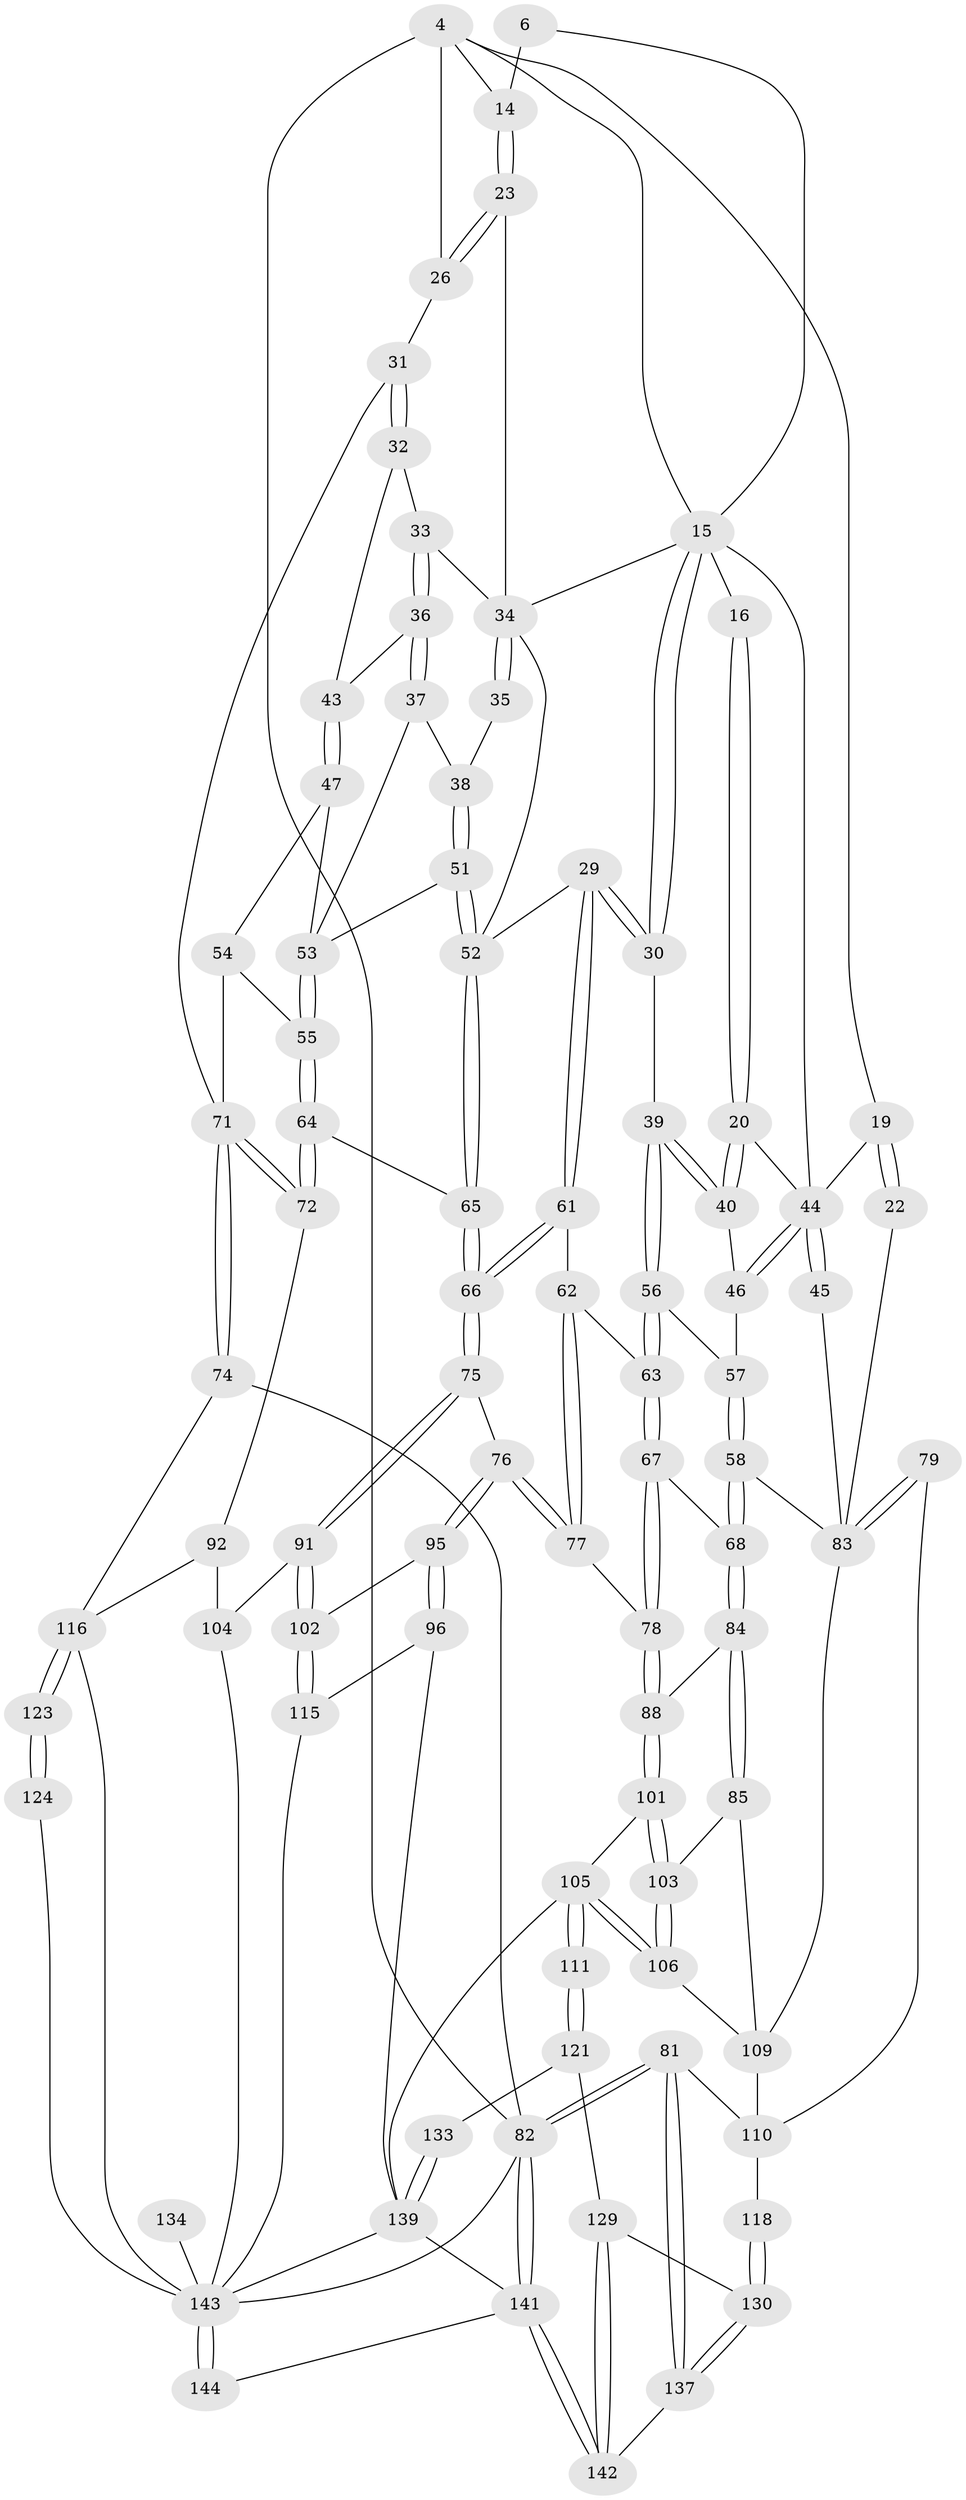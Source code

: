 // original degree distribution, {3: 0.020833333333333332, 4: 0.22916666666666666, 6: 0.22916666666666666, 5: 0.5208333333333334}
// Generated by graph-tools (version 1.1) at 2025/06/03/04/25 22:06:37]
// undirected, 86 vertices, 197 edges
graph export_dot {
graph [start="1"]
  node [color=gray90,style=filled];
  4 [pos="+0+0",super="+3"];
  6 [pos="+0.4442497638701757+0.10776627149499737",super="+1"];
  14 [pos="+0.6522415809479092+0.025644307570303195",super="+2"];
  15 [pos="+0.27342290107093137+0.20246440554681808",super="+13"];
  16 [pos="+0.264765953467806+0.2031240280543667"];
  19 [pos="+0.06064758944309893+0.16096674798324673",super="+11"];
  20 [pos="+0.19839183682031597+0.23724797628104577"];
  22 [pos="+0+0.1210076840761411"];
  23 [pos="+0.6678901770811457+0.08271654592126011"];
  26 [pos="+1+0.06398288767267711"];
  29 [pos="+0.48555837689417947+0.3351841492175608"];
  30 [pos="+0.3504408005381963+0.3333908216268771"];
  31 [pos="+1+0.067968472796893"];
  32 [pos="+0.960229868623694+0.17479248962689936"];
  33 [pos="+0.8083776971047713+0.19541555542987563"];
  34 [pos="+0.6969410454514026+0.16745704254686905",super="+27"];
  35 [pos="+0.7152310402315001+0.2998906885421037"];
  36 [pos="+0.8115477609854405+0.30988828811342056"];
  37 [pos="+0.721885248213637+0.31266678563733663"];
  38 [pos="+0.7198712503038985+0.31235939766155996"];
  39 [pos="+0.29935258993626185+0.37659577138294825"];
  40 [pos="+0.2068050122169476+0.2802839298448514"];
  43 [pos="+0.8171973239392839+0.3129868097227931"];
  44 [pos="+0.087747535847648+0.3935040433685075",super="+21+17+12+18"];
  45 [pos="+0.08367306402514173+0.3956261588250571",super="+41"];
  46 [pos="+0.1837481368477558+0.37770330126600815"];
  47 [pos="+0.8469535664732084+0.35195349126980374"];
  51 [pos="+0.6885856744486523+0.37785238375636865"];
  52 [pos="+0.668283838770932+0.4069887474028658",super="+28"];
  53 [pos="+0.7861449263611053+0.3928010171265884",super="+48"];
  54 [pos="+0.8520897440174098+0.43717174724263946",super="+50"];
  55 [pos="+0.7869834226076664+0.4726146794497327"];
  56 [pos="+0.28885526687807966+0.40663851266823436"];
  57 [pos="+0.19871373673923878+0.3934984797327489"];
  58 [pos="+0.17241558402942767+0.5544683108093504"];
  61 [pos="+0.4702156571558595+0.4255963131969285"];
  62 [pos="+0.4047182026998341+0.4990044077633426"];
  63 [pos="+0.3147309210430781+0.5105544124632297"];
  64 [pos="+0.7046809091553972+0.5621087483213665"];
  65 [pos="+0.700837897120611+0.5616650171087118"];
  66 [pos="+0.6596176512400159+0.5819711915084768"];
  67 [pos="+0.28265528257864214+0.5423294704474163"];
  68 [pos="+0.1840193465367494+0.5631188375822458"];
  71 [pos="+1+0.5777083847000102",super="+70+49"];
  72 [pos="+0.8018006062510694+0.6171089995973268"];
  74 [pos="+1+0.7172230045485671"];
  75 [pos="+0.6090411525413848+0.6372307663558537"];
  76 [pos="+0.546973101745248+0.667619632188699"];
  77 [pos="+0.4985364348693955+0.6530415734023567"];
  78 [pos="+0.36146063127901146+0.6968454510281721"];
  79 [pos="+0+0.6724990361269386"];
  81 [pos="+0+0.9640672969063704"];
  82 [pos="+0+1",super="+73"];
  83 [pos="+0+0.6704654080596363",super="+59+69"];
  84 [pos="+0.16982454276805187+0.6694330798250951"];
  85 [pos="+0.14466952819154866+0.72170935747842"];
  88 [pos="+0.3509205870459506+0.7151308570970433"];
  91 [pos="+0.6955247825014375+0.7916765438148236"];
  92 [pos="+0.8180029747253994+0.7526436876988573",super="+89"];
  95 [pos="+0.5328587555818214+0.7723434340792137"];
  96 [pos="+0.5146613106560504+0.8047225058624248"];
  101 [pos="+0.3504980996101043+0.7173139745402486"];
  102 [pos="+0.6234424714006959+0.8220615630539823"];
  103 [pos="+0.26808276652988255+0.7767765868416037"];
  104 [pos="+0.7039871146776451+0.7987827363222041",super="+90"];
  105 [pos="+0.2719857225199747+0.8698039733370732",super="+100+99"];
  106 [pos="+0.2654060775620367+0.8591588680408192"];
  109 [pos="+0.14157319080547498+0.8206599025504252",super="+87"];
  110 [pos="+0.020484118523628917+0.8522089671752183",super="+80+107+108"];
  111 [pos="+0.27794226857258975+0.8829058069158514"];
  115 [pos="+0.6263278794022261+0.8817996563745008"];
  116 [pos="+0.7721058015552564+0.8976916220555105",super="+94"];
  118 [pos="+0.11410227628057908+0.8811532965013391"];
  121 [pos="+0.27876325860202783+0.8863152133757042"];
  123 [pos="+0.8636198644367911+0.9656043775286124",super="+122"];
  124 [pos="+1+1"];
  129 [pos="+0.23419046954645248+0.9132310386240166"];
  130 [pos="+0.11438716360412368+0.889393713017124"];
  133 [pos="+0.3115114418476067+0.9894909335252703",super="+120+131"];
  134 [pos="+0.6486613845697944+0.9376120722124552"];
  137 [pos="+0.1043700172812462+0.9239250176827605"];
  139 [pos="+0.30972353439973+1",super="+138+127+128+132"];
  141 [pos="+0.162172027620827+1",super="+140"];
  142 [pos="+0.14861044282322455+1"];
  143 [pos="+0.7284246539861976+1",super="+125+136+117+135"];
  144 [pos="+0.5761385611648979+1"];
  4 -- 82 [weight=2];
  4 -- 26;
  4 -- 14;
  4 -- 19;
  4 -- 15;
  6 -- 14 [weight=2];
  6 -- 15;
  14 -- 23;
  14 -- 23;
  15 -- 16 [weight=2];
  15 -- 30;
  15 -- 30;
  15 -- 34;
  15 -- 44;
  16 -- 20;
  16 -- 20;
  19 -- 22 [weight=2];
  19 -- 22;
  19 -- 44 [weight=2];
  20 -- 40;
  20 -- 40;
  20 -- 44;
  22 -- 83;
  23 -- 26;
  23 -- 26;
  23 -- 34;
  26 -- 31;
  29 -- 30;
  29 -- 30;
  29 -- 61;
  29 -- 61;
  29 -- 52;
  30 -- 39;
  31 -- 32;
  31 -- 32;
  31 -- 71;
  32 -- 33;
  32 -- 43;
  33 -- 34;
  33 -- 36;
  33 -- 36;
  34 -- 35 [weight=2];
  34 -- 35;
  34 -- 52;
  35 -- 38;
  36 -- 37;
  36 -- 37;
  36 -- 43;
  37 -- 38;
  37 -- 53;
  38 -- 51;
  38 -- 51;
  39 -- 40;
  39 -- 40;
  39 -- 56;
  39 -- 56;
  40 -- 46;
  43 -- 47;
  43 -- 47;
  44 -- 45 [weight=2];
  44 -- 45;
  44 -- 46;
  44 -- 46;
  45 -- 83 [weight=2];
  46 -- 57;
  47 -- 53;
  47 -- 54;
  51 -- 52;
  51 -- 52;
  51 -- 53;
  52 -- 65;
  52 -- 65;
  53 -- 55;
  53 -- 55;
  54 -- 55;
  54 -- 71 [weight=2];
  55 -- 64;
  55 -- 64;
  56 -- 57;
  56 -- 63;
  56 -- 63;
  57 -- 58;
  57 -- 58;
  58 -- 68;
  58 -- 68;
  58 -- 83;
  61 -- 62;
  61 -- 66;
  61 -- 66;
  62 -- 63;
  62 -- 77;
  62 -- 77;
  63 -- 67;
  63 -- 67;
  64 -- 65;
  64 -- 72;
  64 -- 72;
  65 -- 66;
  65 -- 66;
  66 -- 75;
  66 -- 75;
  67 -- 68;
  67 -- 78;
  67 -- 78;
  68 -- 84;
  68 -- 84;
  71 -- 72;
  71 -- 72;
  71 -- 74;
  71 -- 74;
  72 -- 92;
  74 -- 82;
  74 -- 116;
  75 -- 76;
  75 -- 91;
  75 -- 91;
  76 -- 77;
  76 -- 77;
  76 -- 95;
  76 -- 95;
  77 -- 78;
  78 -- 88;
  78 -- 88;
  79 -- 83 [weight=2];
  79 -- 83;
  79 -- 110;
  81 -- 82;
  81 -- 82;
  81 -- 137;
  81 -- 137;
  81 -- 110;
  82 -- 141;
  82 -- 141;
  82 -- 143;
  83 -- 109;
  84 -- 85;
  84 -- 85;
  84 -- 88;
  85 -- 103;
  85 -- 109;
  88 -- 101;
  88 -- 101;
  91 -- 102;
  91 -- 102;
  91 -- 104;
  92 -- 104 [weight=2];
  92 -- 116;
  95 -- 96;
  95 -- 96;
  95 -- 102;
  96 -- 115;
  96 -- 139;
  101 -- 103;
  101 -- 103;
  101 -- 105;
  102 -- 115;
  102 -- 115;
  103 -- 106;
  103 -- 106;
  104 -- 143;
  105 -- 106;
  105 -- 106;
  105 -- 111 [weight=2];
  105 -- 111;
  105 -- 139;
  106 -- 109;
  109 -- 110;
  110 -- 118 [weight=2];
  111 -- 121;
  111 -- 121;
  115 -- 143;
  116 -- 123 [weight=2];
  116 -- 123;
  116 -- 143;
  118 -- 130;
  118 -- 130;
  121 -- 129;
  121 -- 133;
  123 -- 124 [weight=2];
  123 -- 124;
  124 -- 143;
  129 -- 130;
  129 -- 142;
  129 -- 142;
  130 -- 137;
  130 -- 137;
  133 -- 139 [weight=5];
  133 -- 139;
  134 -- 143 [weight=3];
  137 -- 142;
  139 -- 143;
  139 -- 141;
  141 -- 142;
  141 -- 142;
  141 -- 144;
  143 -- 144 [weight=2];
  143 -- 144;
}
